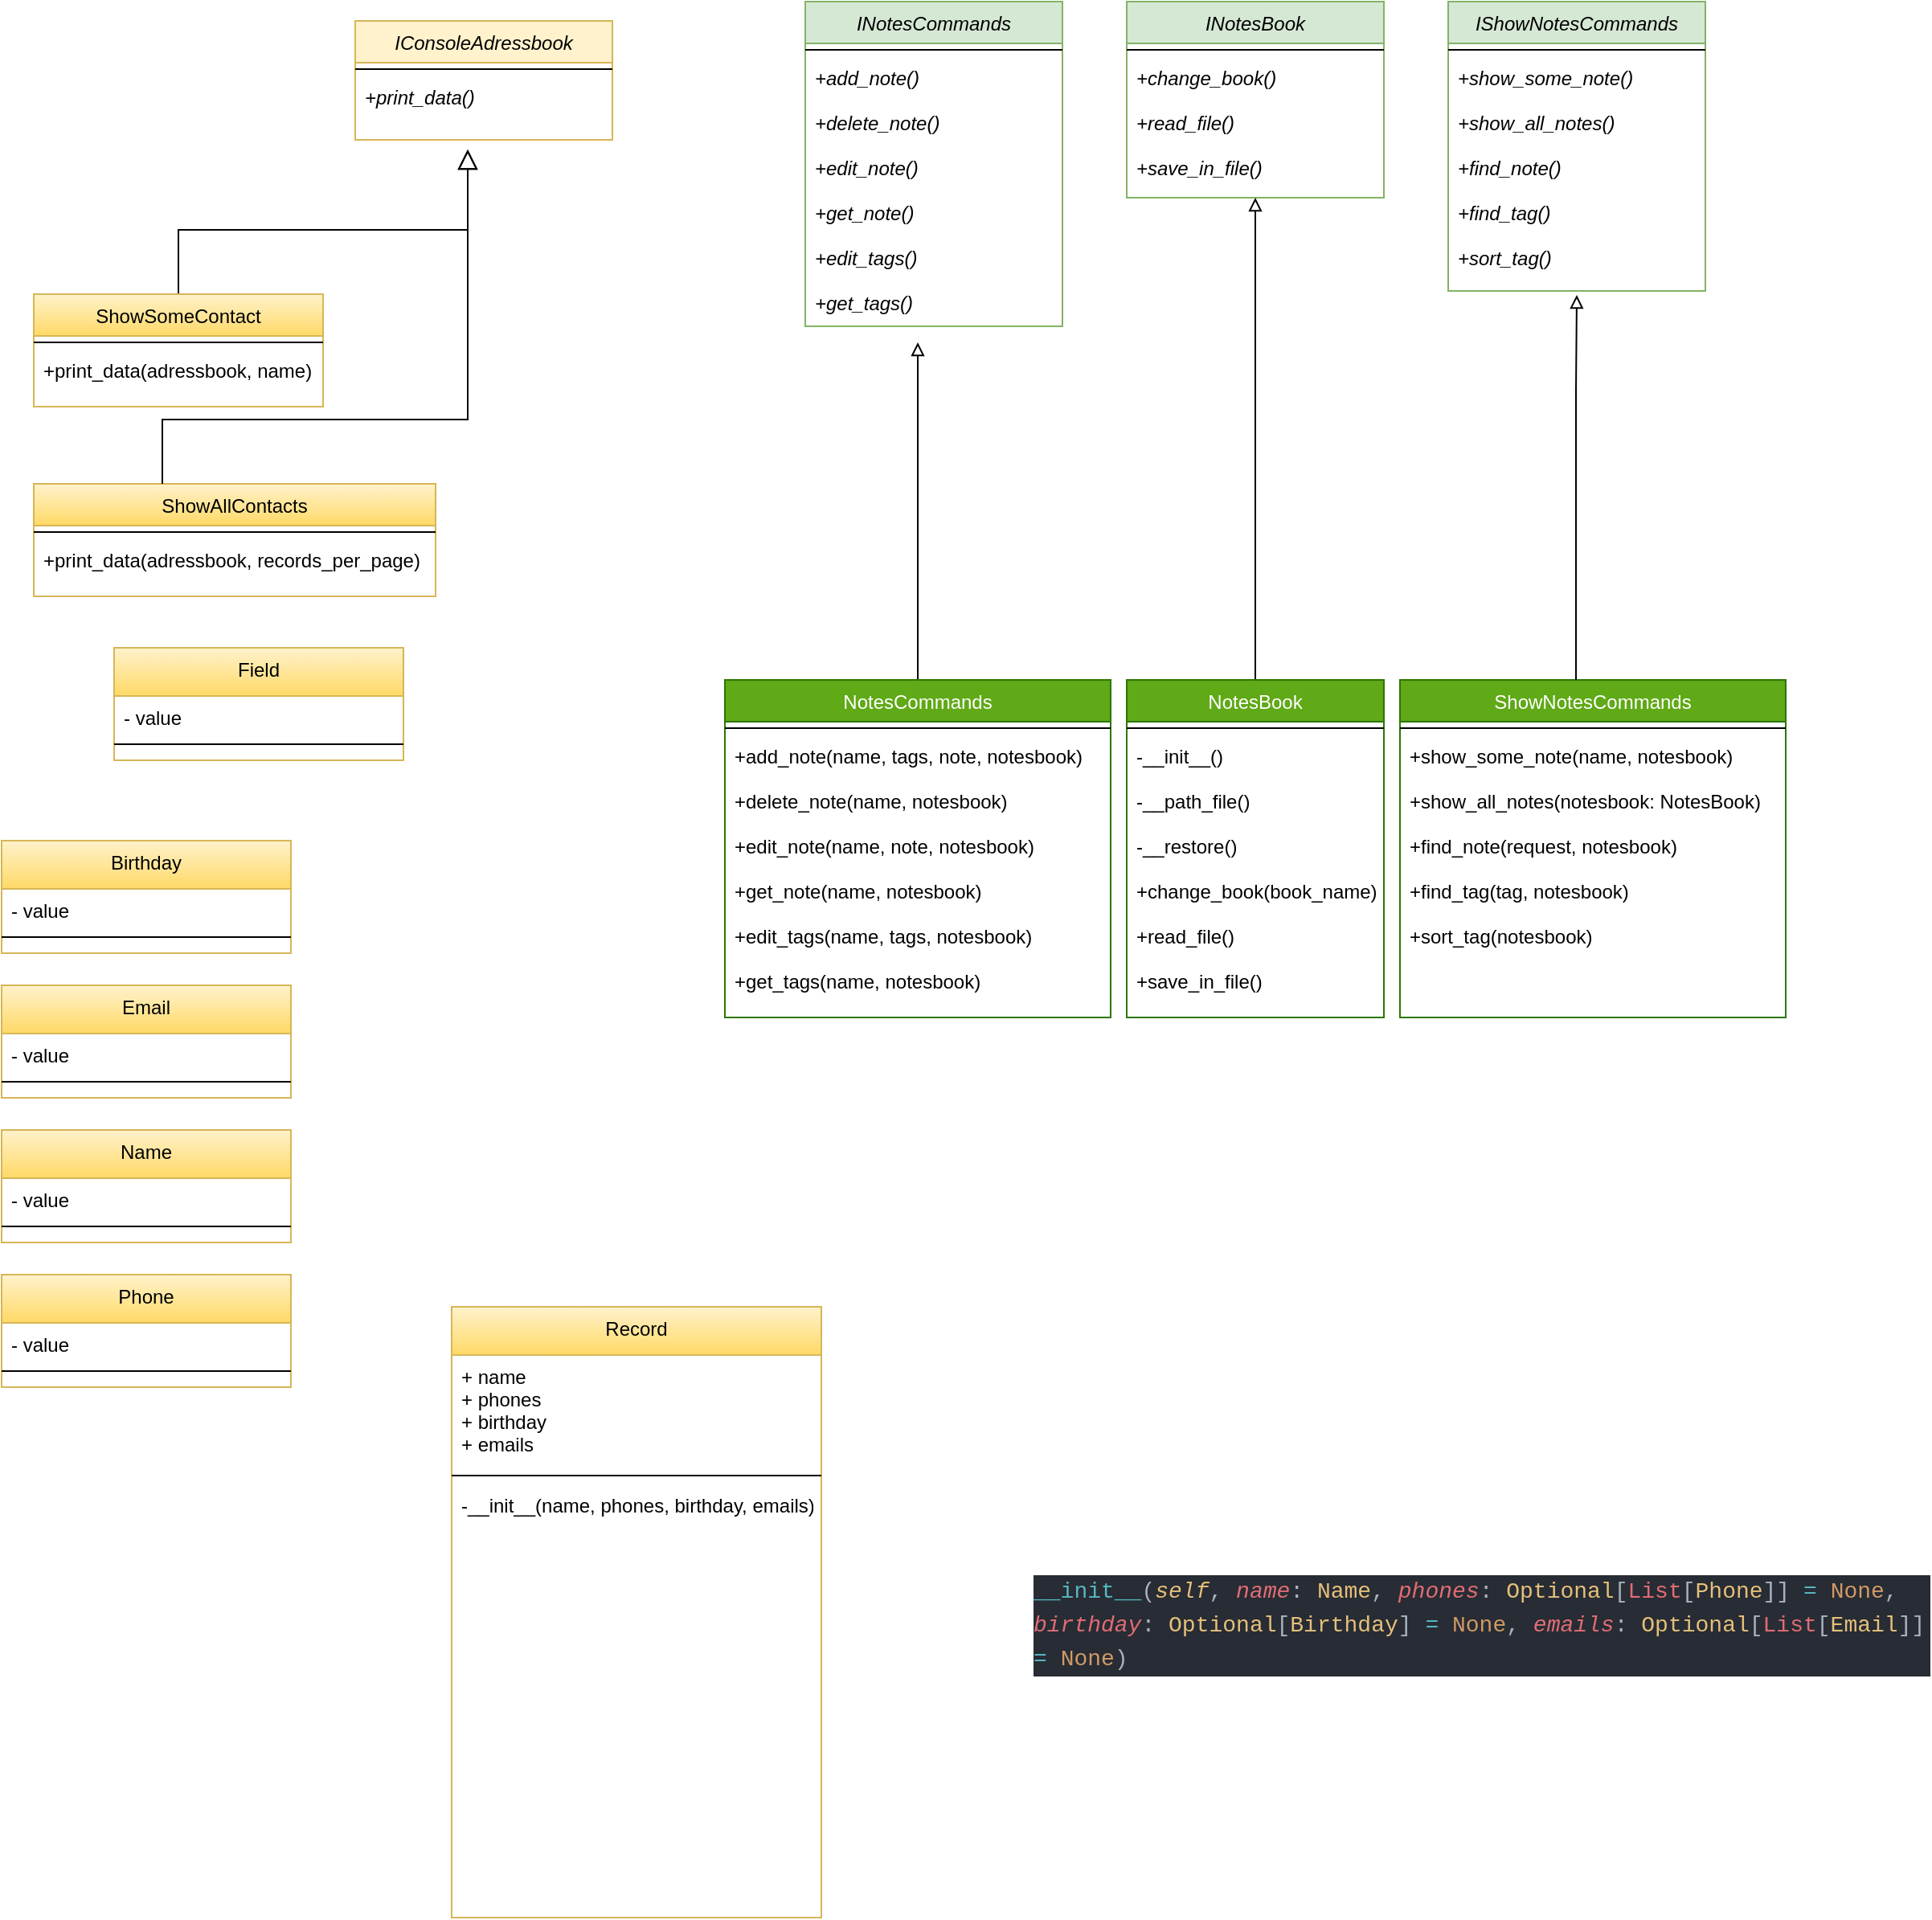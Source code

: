 <mxfile version="20.4.0" type="github">
  <diagram id="C5RBs43oDa-KdzZeNtuy" name="Page-1">
    <mxGraphModel dx="1234" dy="756" grid="1" gridSize="10" guides="1" tooltips="1" connect="1" arrows="1" fold="1" page="1" pageScale="0.75" pageWidth="827" pageHeight="1169" math="0" shadow="0">
      <root>
        <mxCell id="WIyWlLk6GJQsqaUBKTNV-0" />
        <mxCell id="WIyWlLk6GJQsqaUBKTNV-1" parent="WIyWlLk6GJQsqaUBKTNV-0" />
        <mxCell id="zkfFHV4jXpPFQw0GAbJ--12" value="" style="endArrow=block;endSize=10;endFill=0;shadow=0;strokeWidth=1;rounded=0;edgeStyle=elbowEdgeStyle;elbow=vertical;exitX=0.5;exitY=0;exitDx=0;exitDy=0;" parent="WIyWlLk6GJQsqaUBKTNV-1" source="YET5aG1iahYQeoToUf5U-39" edge="1">
          <mxGeometry width="160" relative="1" as="geometry">
            <mxPoint x="159.5" y="280" as="sourcePoint" />
            <mxPoint x="310" y="230" as="targetPoint" />
            <Array as="points">
              <mxPoint x="240" y="280" />
            </Array>
          </mxGeometry>
        </mxCell>
        <mxCell id="YET5aG1iahYQeoToUf5U-1" value="INotesBook" style="swimlane;fontStyle=2;align=center;verticalAlign=top;childLayout=stackLayout;horizontal=1;startSize=26;horizontalStack=0;resizeParent=1;resizeLast=0;collapsible=1;marginBottom=0;rounded=0;shadow=0;strokeWidth=1;fillColor=#d5e8d4;strokeColor=#82b366;" vertex="1" parent="WIyWlLk6GJQsqaUBKTNV-1">
          <mxGeometry x="720" y="138" width="160" height="122" as="geometry">
            <mxRectangle x="970" y="390" width="160" height="26" as="alternateBounds" />
          </mxGeometry>
        </mxCell>
        <mxCell id="YET5aG1iahYQeoToUf5U-4" value="" style="line;html=1;strokeWidth=1;align=left;verticalAlign=middle;spacingTop=-1;spacingLeft=3;spacingRight=3;rotatable=0;labelPosition=right;points=[];portConstraint=eastwest;" vertex="1" parent="YET5aG1iahYQeoToUf5U-1">
          <mxGeometry y="26" width="160" height="8" as="geometry" />
        </mxCell>
        <mxCell id="YET5aG1iahYQeoToUf5U-6" value="+change_book()&#xa;&#xa;+read_file()&#xa;&#xa;+save_in_file()" style="text;align=left;verticalAlign=top;spacingLeft=4;spacingRight=4;overflow=hidden;rotatable=0;points=[[0,0.5],[1,0.5]];portConstraint=eastwest;fontStyle=2" vertex="1" parent="YET5aG1iahYQeoToUf5U-1">
          <mxGeometry y="34" width="160" height="80" as="geometry" />
        </mxCell>
        <mxCell id="YET5aG1iahYQeoToUf5U-13" value="INotesCommands" style="swimlane;fontStyle=2;align=center;verticalAlign=top;childLayout=stackLayout;horizontal=1;startSize=26;horizontalStack=0;resizeParent=1;resizeLast=0;collapsible=1;marginBottom=0;rounded=0;shadow=0;strokeWidth=1;fillColor=#d5e8d4;strokeColor=#82b366;" vertex="1" parent="WIyWlLk6GJQsqaUBKTNV-1">
          <mxGeometry x="520" y="138" width="160" height="202" as="geometry">
            <mxRectangle x="970" y="390" width="160" height="26" as="alternateBounds" />
          </mxGeometry>
        </mxCell>
        <mxCell id="YET5aG1iahYQeoToUf5U-15" value="" style="line;html=1;strokeWidth=1;align=left;verticalAlign=middle;spacingTop=-1;spacingLeft=3;spacingRight=3;rotatable=0;labelPosition=right;points=[];portConstraint=eastwest;" vertex="1" parent="YET5aG1iahYQeoToUf5U-13">
          <mxGeometry y="26" width="160" height="8" as="geometry" />
        </mxCell>
        <mxCell id="YET5aG1iahYQeoToUf5U-16" value="+add_note()&#xa;&#xa;+delete_note()&#xa;&#xa;+edit_note()&#xa;&#xa;+get_note()&#xa;&#xa;+edit_tags()&#xa;&#xa;+get_tags()" style="text;align=left;verticalAlign=top;spacingLeft=4;spacingRight=4;overflow=hidden;rotatable=0;points=[[0,0.5],[1,0.5]];portConstraint=eastwest;fontStyle=2" vertex="1" parent="YET5aG1iahYQeoToUf5U-13">
          <mxGeometry y="34" width="160" height="166" as="geometry" />
        </mxCell>
        <mxCell id="YET5aG1iahYQeoToUf5U-22" style="edgeStyle=orthogonalEdgeStyle;rounded=0;orthogonalLoop=1;jettySize=auto;html=1;entryX=0.5;entryY=1;entryDx=0;entryDy=0;endArrow=block;endFill=0;" edge="1" parent="WIyWlLk6GJQsqaUBKTNV-1" source="YET5aG1iahYQeoToUf5U-17" target="YET5aG1iahYQeoToUf5U-1">
          <mxGeometry relative="1" as="geometry" />
        </mxCell>
        <mxCell id="YET5aG1iahYQeoToUf5U-17" value="NotesBook" style="swimlane;fontStyle=0;align=center;verticalAlign=top;childLayout=stackLayout;horizontal=1;startSize=26;horizontalStack=0;resizeParent=1;resizeLast=0;collapsible=1;marginBottom=0;rounded=0;shadow=0;strokeWidth=1;fillColor=#60a917;fontColor=#ffffff;strokeColor=#2D7600;" vertex="1" parent="WIyWlLk6GJQsqaUBKTNV-1">
          <mxGeometry x="720" y="560" width="160" height="210" as="geometry">
            <mxRectangle x="970" y="390" width="160" height="26" as="alternateBounds" />
          </mxGeometry>
        </mxCell>
        <mxCell id="YET5aG1iahYQeoToUf5U-19" value="" style="line;html=1;strokeWidth=1;align=left;verticalAlign=middle;spacingTop=-1;spacingLeft=3;spacingRight=3;rotatable=0;labelPosition=right;points=[];portConstraint=eastwest;" vertex="1" parent="YET5aG1iahYQeoToUf5U-17">
          <mxGeometry y="26" width="160" height="8" as="geometry" />
        </mxCell>
        <mxCell id="YET5aG1iahYQeoToUf5U-20" value="-__init__()&#xa;&#xa;-__path_file()&#xa;&#xa;-__restore()&#xa;&#xa;+change_book(book_name)&#xa;&#xa;+read_file()&#xa;&#xa;+save_in_file()" style="text;align=left;verticalAlign=top;spacingLeft=4;spacingRight=4;overflow=hidden;rotatable=0;points=[[0,0.5],[1,0.5]];portConstraint=eastwest;fontStyle=0" vertex="1" parent="YET5aG1iahYQeoToUf5U-17">
          <mxGeometry y="34" width="160" height="166" as="geometry" />
        </mxCell>
        <mxCell id="YET5aG1iahYQeoToUf5U-27" style="edgeStyle=orthogonalEdgeStyle;rounded=0;orthogonalLoop=1;jettySize=auto;html=1;endArrow=block;endFill=0;" edge="1" parent="WIyWlLk6GJQsqaUBKTNV-1" source="YET5aG1iahYQeoToUf5U-23">
          <mxGeometry relative="1" as="geometry">
            <mxPoint x="590" y="350" as="targetPoint" />
          </mxGeometry>
        </mxCell>
        <mxCell id="YET5aG1iahYQeoToUf5U-23" value="NotesCommands" style="swimlane;fontStyle=0;align=center;verticalAlign=top;childLayout=stackLayout;horizontal=1;startSize=26;horizontalStack=0;resizeParent=1;resizeLast=0;collapsible=1;marginBottom=0;rounded=0;shadow=0;strokeWidth=1;fillColor=#60a917;fontColor=#ffffff;strokeColor=#2D7600;" vertex="1" parent="WIyWlLk6GJQsqaUBKTNV-1">
          <mxGeometry x="470" y="560" width="240" height="210" as="geometry">
            <mxRectangle x="970" y="390" width="160" height="26" as="alternateBounds" />
          </mxGeometry>
        </mxCell>
        <mxCell id="YET5aG1iahYQeoToUf5U-25" value="" style="line;html=1;strokeWidth=1;align=left;verticalAlign=middle;spacingTop=-1;spacingLeft=3;spacingRight=3;rotatable=0;labelPosition=right;points=[];portConstraint=eastwest;" vertex="1" parent="YET5aG1iahYQeoToUf5U-23">
          <mxGeometry y="26" width="240" height="8" as="geometry" />
        </mxCell>
        <mxCell id="YET5aG1iahYQeoToUf5U-26" value="+add_note(name, tags, note, notesbook)&#xa;&#xa;+delete_note(name, notesbook)&#xa;&#xa;+edit_note(name, note, notesbook)&#xa;&#xa;+get_note(name,  notesbook)&#xa;&#xa;+edit_tags(name, tags, notesbook)&#xa;&#xa;+get_tags(name,  notesbook)" style="text;align=left;verticalAlign=top;spacingLeft=4;spacingRight=4;overflow=hidden;rotatable=0;points=[[0,0.5],[1,0.5]];portConstraint=eastwest;fontStyle=0" vertex="1" parent="YET5aG1iahYQeoToUf5U-23">
          <mxGeometry y="34" width="240" height="176" as="geometry" />
        </mxCell>
        <mxCell id="YET5aG1iahYQeoToUf5U-28" value="IShowNotesCommands" style="swimlane;fontStyle=2;align=center;verticalAlign=top;childLayout=stackLayout;horizontal=1;startSize=26;horizontalStack=0;resizeParent=1;resizeLast=0;collapsible=1;marginBottom=0;rounded=0;shadow=0;strokeWidth=1;fillColor=#d5e8d4;strokeColor=#82b366;" vertex="1" parent="WIyWlLk6GJQsqaUBKTNV-1">
          <mxGeometry x="920" y="138" width="160" height="180" as="geometry">
            <mxRectangle x="970" y="390" width="160" height="26" as="alternateBounds" />
          </mxGeometry>
        </mxCell>
        <mxCell id="YET5aG1iahYQeoToUf5U-29" value="" style="line;html=1;strokeWidth=1;align=left;verticalAlign=middle;spacingTop=-1;spacingLeft=3;spacingRight=3;rotatable=0;labelPosition=right;points=[];portConstraint=eastwest;" vertex="1" parent="YET5aG1iahYQeoToUf5U-28">
          <mxGeometry y="26" width="160" height="8" as="geometry" />
        </mxCell>
        <mxCell id="YET5aG1iahYQeoToUf5U-30" value="+show_some_note()&#xa;&#xa;+show_all_notes()&#xa;&#xa;+find_note()&#xa;&#xa;+find_tag()&#xa;&#xa;+sort_tag()" style="text;align=left;verticalAlign=top;spacingLeft=4;spacingRight=4;overflow=hidden;rotatable=0;points=[[0,0.5],[1,0.5]];portConstraint=eastwest;fontStyle=2" vertex="1" parent="YET5aG1iahYQeoToUf5U-28">
          <mxGeometry y="34" width="160" height="146" as="geometry" />
        </mxCell>
        <mxCell id="YET5aG1iahYQeoToUf5U-31" value="ShowNotesCommands" style="swimlane;fontStyle=0;align=center;verticalAlign=top;childLayout=stackLayout;horizontal=1;startSize=26;horizontalStack=0;resizeParent=1;resizeLast=0;collapsible=1;marginBottom=0;rounded=0;shadow=0;strokeWidth=1;fillColor=#60a917;fontColor=#ffffff;strokeColor=#2D7600;" vertex="1" parent="WIyWlLk6GJQsqaUBKTNV-1">
          <mxGeometry x="890" y="560" width="240" height="210" as="geometry">
            <mxRectangle x="970" y="390" width="160" height="26" as="alternateBounds" />
          </mxGeometry>
        </mxCell>
        <mxCell id="YET5aG1iahYQeoToUf5U-32" value="" style="line;html=1;strokeWidth=1;align=left;verticalAlign=middle;spacingTop=-1;spacingLeft=3;spacingRight=3;rotatable=0;labelPosition=right;points=[];portConstraint=eastwest;" vertex="1" parent="YET5aG1iahYQeoToUf5U-31">
          <mxGeometry y="26" width="240" height="8" as="geometry" />
        </mxCell>
        <mxCell id="YET5aG1iahYQeoToUf5U-33" value="+show_some_note(name,  notesbook)&#xa;&#xa;+show_all_notes(notesbook: NotesBook)&#xa;&#xa;+find_note(request, notesbook)&#xa;&#xa;+find_tag(tag, notesbook)&#xa;&#xa;+sort_tag(notesbook)" style="text;align=left;verticalAlign=top;spacingLeft=4;spacingRight=4;overflow=hidden;rotatable=0;points=[[0,0.5],[1,0.5]];portConstraint=eastwest;fontStyle=0" vertex="1" parent="YET5aG1iahYQeoToUf5U-31">
          <mxGeometry y="34" width="240" height="176" as="geometry" />
        </mxCell>
        <mxCell id="YET5aG1iahYQeoToUf5U-34" style="edgeStyle=orthogonalEdgeStyle;rounded=0;orthogonalLoop=1;jettySize=auto;html=1;endArrow=block;endFill=0;entryX=0.5;entryY=1.017;entryDx=0;entryDy=0;entryPerimeter=0;" edge="1" parent="WIyWlLk6GJQsqaUBKTNV-1" target="YET5aG1iahYQeoToUf5U-30">
          <mxGeometry relative="1" as="geometry">
            <mxPoint x="999.5" y="370" as="targetPoint" />
            <mxPoint x="999.5" y="560" as="sourcePoint" />
            <Array as="points">
              <mxPoint x="1000" y="380" />
              <mxPoint x="1000" y="380" />
            </Array>
          </mxGeometry>
        </mxCell>
        <mxCell id="YET5aG1iahYQeoToUf5U-36" value="IConsoleAdressbook" style="swimlane;fontStyle=2;align=center;verticalAlign=top;childLayout=stackLayout;horizontal=1;startSize=26;horizontalStack=0;resizeParent=1;resizeLast=0;collapsible=1;marginBottom=0;rounded=0;shadow=0;strokeWidth=1;fillColor=#fff2cc;strokeColor=#d6b656;" vertex="1" parent="WIyWlLk6GJQsqaUBKTNV-1">
          <mxGeometry x="240" y="150" width="160" height="74" as="geometry">
            <mxRectangle x="970" y="390" width="160" height="26" as="alternateBounds" />
          </mxGeometry>
        </mxCell>
        <mxCell id="YET5aG1iahYQeoToUf5U-37" value="" style="line;html=1;strokeWidth=1;align=left;verticalAlign=middle;spacingTop=-1;spacingLeft=3;spacingRight=3;rotatable=0;labelPosition=right;points=[];portConstraint=eastwest;" vertex="1" parent="YET5aG1iahYQeoToUf5U-36">
          <mxGeometry y="26" width="160" height="8" as="geometry" />
        </mxCell>
        <mxCell id="YET5aG1iahYQeoToUf5U-38" value="+print_data()" style="text;align=left;verticalAlign=top;spacingLeft=4;spacingRight=4;overflow=hidden;rotatable=0;points=[[0,0.5],[1,0.5]];portConstraint=eastwest;fontStyle=2" vertex="1" parent="YET5aG1iahYQeoToUf5U-36">
          <mxGeometry y="34" width="160" height="36" as="geometry" />
        </mxCell>
        <mxCell id="YET5aG1iahYQeoToUf5U-39" value="ShowSomeContact" style="swimlane;fontStyle=0;align=center;verticalAlign=top;childLayout=stackLayout;horizontal=1;startSize=26;horizontalStack=0;resizeParent=1;resizeLast=0;collapsible=1;marginBottom=0;rounded=0;shadow=0;strokeWidth=1;fillColor=#fff2cc;strokeColor=#d6b656;gradientColor=#ffd966;" vertex="1" parent="WIyWlLk6GJQsqaUBKTNV-1">
          <mxGeometry x="40" y="320" width="180" height="70" as="geometry">
            <mxRectangle x="970" y="390" width="160" height="26" as="alternateBounds" />
          </mxGeometry>
        </mxCell>
        <mxCell id="YET5aG1iahYQeoToUf5U-40" value="" style="line;html=1;strokeWidth=1;align=left;verticalAlign=middle;spacingTop=-1;spacingLeft=3;spacingRight=3;rotatable=0;labelPosition=right;points=[];portConstraint=eastwest;" vertex="1" parent="YET5aG1iahYQeoToUf5U-39">
          <mxGeometry y="26" width="180" height="8" as="geometry" />
        </mxCell>
        <mxCell id="YET5aG1iahYQeoToUf5U-41" value="+print_data(adressbook, name)" style="text;align=left;verticalAlign=top;spacingLeft=4;spacingRight=4;overflow=hidden;rotatable=0;points=[[0,0.5],[1,0.5]];portConstraint=eastwest;fontStyle=0" vertex="1" parent="YET5aG1iahYQeoToUf5U-39">
          <mxGeometry y="34" width="180" height="36" as="geometry" />
        </mxCell>
        <mxCell id="YET5aG1iahYQeoToUf5U-42" value="ShowAllContacts" style="swimlane;fontStyle=0;align=center;verticalAlign=top;childLayout=stackLayout;horizontal=1;startSize=26;horizontalStack=0;resizeParent=1;resizeLast=0;collapsible=1;marginBottom=0;rounded=0;shadow=0;strokeWidth=1;fillColor=#fff2cc;strokeColor=#d6b656;gradientColor=#ffd966;" vertex="1" parent="WIyWlLk6GJQsqaUBKTNV-1">
          <mxGeometry x="40" y="438" width="250" height="70" as="geometry">
            <mxRectangle x="970" y="390" width="160" height="26" as="alternateBounds" />
          </mxGeometry>
        </mxCell>
        <mxCell id="YET5aG1iahYQeoToUf5U-43" value="" style="line;html=1;strokeWidth=1;align=left;verticalAlign=middle;spacingTop=-1;spacingLeft=3;spacingRight=3;rotatable=0;labelPosition=right;points=[];portConstraint=eastwest;" vertex="1" parent="YET5aG1iahYQeoToUf5U-42">
          <mxGeometry y="26" width="250" height="8" as="geometry" />
        </mxCell>
        <mxCell id="YET5aG1iahYQeoToUf5U-44" value="+print_data(adressbook, records_per_page)" style="text;align=left;verticalAlign=top;spacingLeft=4;spacingRight=4;overflow=hidden;rotatable=0;points=[[0,0.5],[1,0.5]];portConstraint=eastwest;fontStyle=0" vertex="1" parent="YET5aG1iahYQeoToUf5U-42">
          <mxGeometry y="34" width="250" height="36" as="geometry" />
        </mxCell>
        <mxCell id="YET5aG1iahYQeoToUf5U-48" value="" style="endArrow=block;endSize=10;endFill=0;shadow=0;strokeWidth=1;rounded=0;edgeStyle=elbowEdgeStyle;elbow=vertical;exitX=0.5;exitY=0;exitDx=0;exitDy=0;" edge="1" parent="WIyWlLk6GJQsqaUBKTNV-1">
          <mxGeometry width="160" relative="1" as="geometry">
            <mxPoint x="120" y="438" as="sourcePoint" />
            <mxPoint x="310" y="230" as="targetPoint" />
            <Array as="points">
              <mxPoint x="230" y="398" />
            </Array>
          </mxGeometry>
        </mxCell>
        <mxCell id="YET5aG1iahYQeoToUf5U-50" value="Field" style="swimlane;fontStyle=0;align=center;verticalAlign=top;childLayout=stackLayout;horizontal=1;startSize=30;horizontalStack=0;resizeParent=1;resizeLast=0;collapsible=1;marginBottom=0;rounded=0;shadow=0;strokeWidth=1;fillColor=#fff2cc;strokeColor=#d6b656;gradientColor=#ffd966;" vertex="1" parent="WIyWlLk6GJQsqaUBKTNV-1">
          <mxGeometry x="90" y="540" width="180" height="70" as="geometry">
            <mxRectangle x="970" y="390" width="160" height="26" as="alternateBounds" />
          </mxGeometry>
        </mxCell>
        <mxCell id="YET5aG1iahYQeoToUf5U-58" value="- value" style="text;align=left;verticalAlign=top;spacingLeft=4;spacingRight=4;overflow=hidden;rotatable=0;points=[[0,0.5],[1,0.5]];portConstraint=eastwest;fontStyle=0" vertex="1" parent="YET5aG1iahYQeoToUf5U-50">
          <mxGeometry y="30" width="180" height="20" as="geometry" />
        </mxCell>
        <mxCell id="YET5aG1iahYQeoToUf5U-51" value="" style="line;html=1;strokeWidth=1;align=left;verticalAlign=middle;spacingTop=-1;spacingLeft=3;spacingRight=3;rotatable=0;labelPosition=right;points=[];portConstraint=eastwest;" vertex="1" parent="YET5aG1iahYQeoToUf5U-50">
          <mxGeometry y="50" width="180" height="20" as="geometry" />
        </mxCell>
        <mxCell id="YET5aG1iahYQeoToUf5U-59" value="Birthday" style="swimlane;fontStyle=0;align=center;verticalAlign=top;childLayout=stackLayout;horizontal=1;startSize=30;horizontalStack=0;resizeParent=1;resizeLast=0;collapsible=1;marginBottom=0;rounded=0;shadow=0;strokeWidth=1;fillColor=#fff2cc;strokeColor=#d6b656;gradientColor=#ffd966;" vertex="1" parent="WIyWlLk6GJQsqaUBKTNV-1">
          <mxGeometry x="20" y="660" width="180" height="70" as="geometry">
            <mxRectangle x="970" y="390" width="160" height="26" as="alternateBounds" />
          </mxGeometry>
        </mxCell>
        <mxCell id="YET5aG1iahYQeoToUf5U-60" value="- value" style="text;align=left;verticalAlign=top;spacingLeft=4;spacingRight=4;overflow=hidden;rotatable=0;points=[[0,0.5],[1,0.5]];portConstraint=eastwest;fontStyle=0" vertex="1" parent="YET5aG1iahYQeoToUf5U-59">
          <mxGeometry y="30" width="180" height="20" as="geometry" />
        </mxCell>
        <mxCell id="YET5aG1iahYQeoToUf5U-61" value="" style="line;html=1;strokeWidth=1;align=left;verticalAlign=middle;spacingTop=-1;spacingLeft=3;spacingRight=3;rotatable=0;labelPosition=right;points=[];portConstraint=eastwest;" vertex="1" parent="YET5aG1iahYQeoToUf5U-59">
          <mxGeometry y="50" width="180" height="20" as="geometry" />
        </mxCell>
        <mxCell id="YET5aG1iahYQeoToUf5U-62" value="Email" style="swimlane;fontStyle=0;align=center;verticalAlign=top;childLayout=stackLayout;horizontal=1;startSize=30;horizontalStack=0;resizeParent=1;resizeLast=0;collapsible=1;marginBottom=0;rounded=0;shadow=0;strokeWidth=1;fillColor=#fff2cc;strokeColor=#d6b656;gradientColor=#ffd966;" vertex="1" parent="WIyWlLk6GJQsqaUBKTNV-1">
          <mxGeometry x="20" y="750" width="180" height="70" as="geometry">
            <mxRectangle x="970" y="390" width="160" height="26" as="alternateBounds" />
          </mxGeometry>
        </mxCell>
        <mxCell id="YET5aG1iahYQeoToUf5U-63" value="- value" style="text;align=left;verticalAlign=top;spacingLeft=4;spacingRight=4;overflow=hidden;rotatable=0;points=[[0,0.5],[1,0.5]];portConstraint=eastwest;fontStyle=0" vertex="1" parent="YET5aG1iahYQeoToUf5U-62">
          <mxGeometry y="30" width="180" height="20" as="geometry" />
        </mxCell>
        <mxCell id="YET5aG1iahYQeoToUf5U-64" value="" style="line;html=1;strokeWidth=1;align=left;verticalAlign=middle;spacingTop=-1;spacingLeft=3;spacingRight=3;rotatable=0;labelPosition=right;points=[];portConstraint=eastwest;" vertex="1" parent="YET5aG1iahYQeoToUf5U-62">
          <mxGeometry y="50" width="180" height="20" as="geometry" />
        </mxCell>
        <mxCell id="YET5aG1iahYQeoToUf5U-65" value="Name" style="swimlane;fontStyle=0;align=center;verticalAlign=top;childLayout=stackLayout;horizontal=1;startSize=30;horizontalStack=0;resizeParent=1;resizeLast=0;collapsible=1;marginBottom=0;rounded=0;shadow=0;strokeWidth=1;fillColor=#fff2cc;strokeColor=#d6b656;gradientColor=#ffd966;" vertex="1" parent="WIyWlLk6GJQsqaUBKTNV-1">
          <mxGeometry x="20" y="840" width="180" height="70" as="geometry">
            <mxRectangle x="970" y="390" width="160" height="26" as="alternateBounds" />
          </mxGeometry>
        </mxCell>
        <mxCell id="YET5aG1iahYQeoToUf5U-66" value="- value" style="text;align=left;verticalAlign=top;spacingLeft=4;spacingRight=4;overflow=hidden;rotatable=0;points=[[0,0.5],[1,0.5]];portConstraint=eastwest;fontStyle=0" vertex="1" parent="YET5aG1iahYQeoToUf5U-65">
          <mxGeometry y="30" width="180" height="20" as="geometry" />
        </mxCell>
        <mxCell id="YET5aG1iahYQeoToUf5U-67" value="" style="line;html=1;strokeWidth=1;align=left;verticalAlign=middle;spacingTop=-1;spacingLeft=3;spacingRight=3;rotatable=0;labelPosition=right;points=[];portConstraint=eastwest;" vertex="1" parent="YET5aG1iahYQeoToUf5U-65">
          <mxGeometry y="50" width="180" height="20" as="geometry" />
        </mxCell>
        <mxCell id="YET5aG1iahYQeoToUf5U-68" value="Phone" style="swimlane;fontStyle=0;align=center;verticalAlign=top;childLayout=stackLayout;horizontal=1;startSize=30;horizontalStack=0;resizeParent=1;resizeLast=0;collapsible=1;marginBottom=0;rounded=0;shadow=0;strokeWidth=1;fillColor=#fff2cc;strokeColor=#d6b656;gradientColor=#ffd966;" vertex="1" parent="WIyWlLk6GJQsqaUBKTNV-1">
          <mxGeometry x="20" y="930" width="180" height="70" as="geometry">
            <mxRectangle x="970" y="390" width="160" height="26" as="alternateBounds" />
          </mxGeometry>
        </mxCell>
        <mxCell id="YET5aG1iahYQeoToUf5U-69" value="- value" style="text;align=left;verticalAlign=top;spacingLeft=4;spacingRight=4;overflow=hidden;rotatable=0;points=[[0,0.5],[1,0.5]];portConstraint=eastwest;fontStyle=0" vertex="1" parent="YET5aG1iahYQeoToUf5U-68">
          <mxGeometry y="30" width="180" height="20" as="geometry" />
        </mxCell>
        <mxCell id="YET5aG1iahYQeoToUf5U-70" value="" style="line;html=1;strokeWidth=1;align=left;verticalAlign=middle;spacingTop=-1;spacingLeft=3;spacingRight=3;rotatable=0;labelPosition=right;points=[];portConstraint=eastwest;" vertex="1" parent="YET5aG1iahYQeoToUf5U-68">
          <mxGeometry y="50" width="180" height="20" as="geometry" />
        </mxCell>
        <mxCell id="YET5aG1iahYQeoToUf5U-71" value="Record" style="swimlane;fontStyle=0;align=center;verticalAlign=top;childLayout=stackLayout;horizontal=1;startSize=30;horizontalStack=0;resizeParent=1;resizeLast=0;collapsible=1;marginBottom=0;rounded=0;shadow=0;strokeWidth=1;fillColor=#fff2cc;strokeColor=#d6b656;gradientColor=#ffd966;" vertex="1" parent="WIyWlLk6GJQsqaUBKTNV-1">
          <mxGeometry x="300" y="950" width="230" height="380" as="geometry">
            <mxRectangle x="970" y="390" width="160" height="26" as="alternateBounds" />
          </mxGeometry>
        </mxCell>
        <mxCell id="YET5aG1iahYQeoToUf5U-72" value="+ name&#xa;+ phones&#xa;+ birthday&#xa;+ emails" style="text;align=left;verticalAlign=top;spacingLeft=4;spacingRight=4;overflow=hidden;rotatable=0;points=[[0,0.5],[1,0.5]];portConstraint=eastwest;fontStyle=0" vertex="1" parent="YET5aG1iahYQeoToUf5U-71">
          <mxGeometry y="30" width="230" height="70" as="geometry" />
        </mxCell>
        <mxCell id="YET5aG1iahYQeoToUf5U-73" value="" style="line;html=1;strokeWidth=1;align=left;verticalAlign=middle;spacingTop=-1;spacingLeft=3;spacingRight=3;rotatable=0;labelPosition=right;points=[];portConstraint=eastwest;" vertex="1" parent="YET5aG1iahYQeoToUf5U-71">
          <mxGeometry y="100" width="230" height="10" as="geometry" />
        </mxCell>
        <mxCell id="YET5aG1iahYQeoToUf5U-75" value="-__init__(name, phones, birthday, emails)" style="text;align=left;verticalAlign=top;spacingLeft=4;spacingRight=4;overflow=hidden;rotatable=0;points=[[0,0.5],[1,0.5]];portConstraint=eastwest;fontStyle=0;" vertex="1" parent="YET5aG1iahYQeoToUf5U-71">
          <mxGeometry y="110" width="230" height="106" as="geometry" />
        </mxCell>
        <mxCell id="YET5aG1iahYQeoToUf5U-74" value="&lt;meta charset=&quot;utf-8&quot;&gt;&lt;div style=&quot;color: rgb(171, 178, 191); background-color: rgb(40, 44, 52); font-family: Menlo, Monaco, &amp;quot;Courier New&amp;quot;, monospace; font-weight: normal; font-size: 14px; line-height: 21px;&quot;&gt;&lt;div&gt;&lt;span style=&quot;color: #56b6c2;&quot;&gt;__init__&lt;/span&gt;&lt;span style=&quot;color: #abb2bf;&quot;&gt;(&lt;/span&gt;&lt;span style=&quot;color: #e5c07b;font-style: italic;&quot;&gt;self&lt;/span&gt;&lt;span style=&quot;color: #abb2bf;&quot;&gt;, &lt;/span&gt;&lt;span style=&quot;color: #e06c75;font-style: italic;&quot;&gt;name&lt;/span&gt;&lt;span style=&quot;color: #abb2bf;&quot;&gt;: &lt;/span&gt;&lt;span style=&quot;color: #e5c07b;&quot;&gt;Name&lt;/span&gt;&lt;span style=&quot;color: #abb2bf;&quot;&gt;, &lt;/span&gt;&lt;span style=&quot;color: #e06c75;font-style: italic;&quot;&gt;phones&lt;/span&gt;&lt;span style=&quot;color: #abb2bf;&quot;&gt;: &lt;/span&gt;&lt;span style=&quot;color: #e5c07b;&quot;&gt;Optional&lt;/span&gt;&lt;span style=&quot;color: #abb2bf;&quot;&gt;[&lt;/span&gt;&lt;span style=&quot;color: #e06c75;&quot;&gt;List&lt;/span&gt;&lt;span style=&quot;color: #abb2bf;&quot;&gt;[&lt;/span&gt;&lt;span style=&quot;color: #e5c07b;&quot;&gt;Phone&lt;/span&gt;&lt;span style=&quot;color: #abb2bf;&quot;&gt;]] &lt;/span&gt;&lt;span style=&quot;color: #56b6c2;&quot;&gt;=&lt;/span&gt;&lt;span style=&quot;color: #abb2bf;&quot;&gt; &lt;/span&gt;&lt;span style=&quot;color: #d19a66;&quot;&gt;None&lt;/span&gt;&lt;span style=&quot;color: #abb2bf;&quot;&gt;,&lt;/span&gt;&lt;/div&gt;&lt;div&gt;&lt;span style=&quot;color: #abb2bf;&quot;&gt;                 &lt;/span&gt;&lt;span style=&quot;color: #e06c75;font-style: italic;&quot;&gt;birthday&lt;/span&gt;&lt;span style=&quot;color: #abb2bf;&quot;&gt;: &lt;/span&gt;&lt;span style=&quot;color: #e5c07b;&quot;&gt;Optional&lt;/span&gt;&lt;span style=&quot;color: #abb2bf;&quot;&gt;[&lt;/span&gt;&lt;span style=&quot;color: #e5c07b;&quot;&gt;Birthday&lt;/span&gt;&lt;span style=&quot;color: #abb2bf;&quot;&gt;] &lt;/span&gt;&lt;span style=&quot;color: #56b6c2;&quot;&gt;=&lt;/span&gt;&lt;span style=&quot;color: #abb2bf;&quot;&gt; &lt;/span&gt;&lt;span style=&quot;color: #d19a66;&quot;&gt;None&lt;/span&gt;&lt;span style=&quot;color: #abb2bf;&quot;&gt;, &lt;/span&gt;&lt;span style=&quot;color: #e06c75;font-style: italic;&quot;&gt;emails&lt;/span&gt;&lt;span style=&quot;color: #abb2bf;&quot;&gt;: &lt;/span&gt;&lt;span style=&quot;color: #e5c07b;&quot;&gt;Optional&lt;/span&gt;&lt;span style=&quot;color: #abb2bf;&quot;&gt;[&lt;/span&gt;&lt;span style=&quot;color: #e06c75;&quot;&gt;List&lt;/span&gt;&lt;span style=&quot;color: #abb2bf;&quot;&gt;[&lt;/span&gt;&lt;span style=&quot;color: #e5c07b;&quot;&gt;Email&lt;/span&gt;&lt;span style=&quot;color: #abb2bf;&quot;&gt;]] &lt;/span&gt;&lt;span style=&quot;color: #56b6c2;&quot;&gt;=&lt;/span&gt;&lt;span style=&quot;color: #abb2bf;&quot;&gt; &lt;/span&gt;&lt;span style=&quot;color: #d19a66;&quot;&gt;None&lt;/span&gt;&lt;span style=&quot;color: #abb2bf;&quot;&gt;)&lt;/span&gt;&lt;/div&gt;&lt;/div&gt;" style="text;whiteSpace=wrap;html=1;" vertex="1" parent="WIyWlLk6GJQsqaUBKTNV-1">
          <mxGeometry x="660" y="1110" width="560" height="110" as="geometry" />
        </mxCell>
      </root>
    </mxGraphModel>
  </diagram>
</mxfile>
